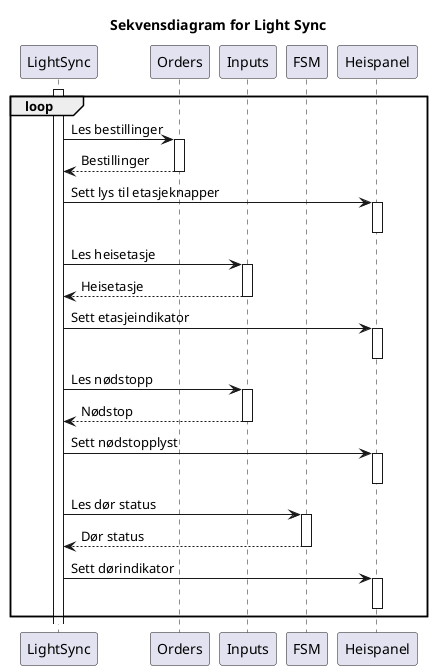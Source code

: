 @startuml inputs_sekvensdiagram_tenkt
title "Sekvensdiagram for Light Sync"

participant LightSync
participant Orders
participant Inputs
participant FSM

activate LightSync

loop
    LightSync -> Orders: Les bestillinger
    activate Orders
    LightSync <-- Orders: Bestillinger
    deactivate Orders

    LightSync -> Heispanel: Sett lys til etasjeknapper
    activate Heispanel
    deactivate Heispanel

    LightSync -> Inputs: Les heisetasje
    activate Inputs
    LightSync <-- Inputs: Heisetasje
    deactivate Inputs

    LightSync -> Heispanel: Sett etasjeindikator
    activate Heispanel
    deactivate Heispanel

    LightSync -> Inputs: Les nødstopp
    activate Inputs
    LightSync <-- Inputs: Nødstop
    deactivate Inputs

    LightSync -> Heispanel: Sett nødstopplyst
    activate Heispanel
    deactivate Heispanel

    LightSync -> FSM: Les dør status
    activate FSM
    LightSync <-- FSM: Dør status
    deactivate FSM

    LightSync -> Heispanel: Sett dørindikator
    activate Heispanel
    deactivate Heispanel

end

@enduml